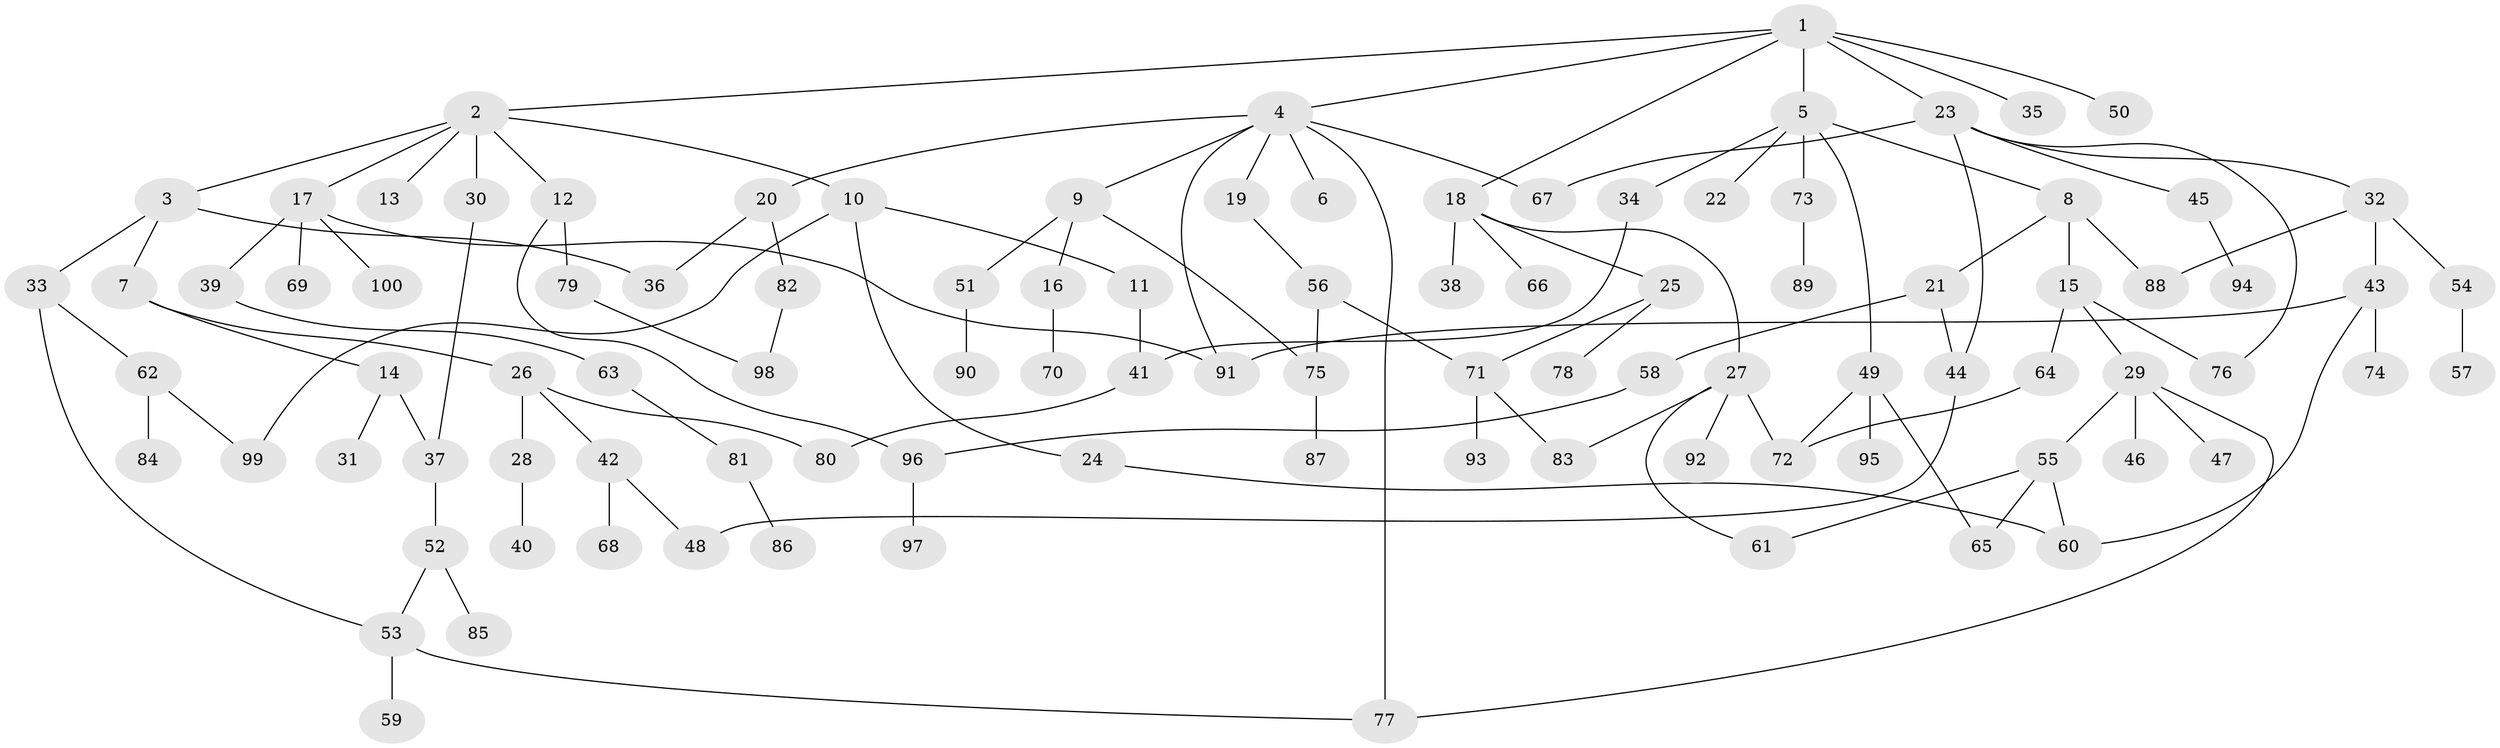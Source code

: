 // Generated by graph-tools (version 1.1) at 2025/11/02/21/25 10:11:06]
// undirected, 100 vertices, 125 edges
graph export_dot {
graph [start="1"]
  node [color=gray90,style=filled];
  1;
  2;
  3;
  4;
  5;
  6;
  7;
  8;
  9;
  10;
  11;
  12;
  13;
  14;
  15;
  16;
  17;
  18;
  19;
  20;
  21;
  22;
  23;
  24;
  25;
  26;
  27;
  28;
  29;
  30;
  31;
  32;
  33;
  34;
  35;
  36;
  37;
  38;
  39;
  40;
  41;
  42;
  43;
  44;
  45;
  46;
  47;
  48;
  49;
  50;
  51;
  52;
  53;
  54;
  55;
  56;
  57;
  58;
  59;
  60;
  61;
  62;
  63;
  64;
  65;
  66;
  67;
  68;
  69;
  70;
  71;
  72;
  73;
  74;
  75;
  76;
  77;
  78;
  79;
  80;
  81;
  82;
  83;
  84;
  85;
  86;
  87;
  88;
  89;
  90;
  91;
  92;
  93;
  94;
  95;
  96;
  97;
  98;
  99;
  100;
  1 -- 2;
  1 -- 4;
  1 -- 5;
  1 -- 18;
  1 -- 23;
  1 -- 35;
  1 -- 50;
  2 -- 3;
  2 -- 10;
  2 -- 12;
  2 -- 13;
  2 -- 17;
  2 -- 30;
  3 -- 7;
  3 -- 33;
  3 -- 36;
  4 -- 6;
  4 -- 9;
  4 -- 19;
  4 -- 20;
  4 -- 77;
  4 -- 67;
  4 -- 91;
  5 -- 8;
  5 -- 22;
  5 -- 34;
  5 -- 49;
  5 -- 73;
  7 -- 14;
  7 -- 26;
  8 -- 15;
  8 -- 21;
  8 -- 88;
  9 -- 16;
  9 -- 51;
  9 -- 75;
  10 -- 11;
  10 -- 24;
  10 -- 99;
  11 -- 41;
  12 -- 79;
  12 -- 96;
  14 -- 31;
  14 -- 37;
  15 -- 29;
  15 -- 64;
  15 -- 76;
  16 -- 70;
  17 -- 39;
  17 -- 69;
  17 -- 91;
  17 -- 100;
  18 -- 25;
  18 -- 27;
  18 -- 38;
  18 -- 66;
  19 -- 56;
  20 -- 82;
  20 -- 36;
  21 -- 58;
  21 -- 44;
  23 -- 32;
  23 -- 44;
  23 -- 45;
  23 -- 67;
  23 -- 76;
  24 -- 60;
  25 -- 78;
  25 -- 71;
  26 -- 28;
  26 -- 42;
  26 -- 80;
  27 -- 61;
  27 -- 83;
  27 -- 92;
  27 -- 72;
  28 -- 40;
  29 -- 46;
  29 -- 47;
  29 -- 55;
  29 -- 77;
  30 -- 37;
  32 -- 43;
  32 -- 54;
  32 -- 88;
  33 -- 53;
  33 -- 62;
  34 -- 41;
  37 -- 52;
  39 -- 63;
  41 -- 80;
  42 -- 48;
  42 -- 68;
  43 -- 74;
  43 -- 60;
  43 -- 91;
  44 -- 48;
  45 -- 94;
  49 -- 65;
  49 -- 95;
  49 -- 72;
  51 -- 90;
  52 -- 85;
  52 -- 53;
  53 -- 59;
  53 -- 77;
  54 -- 57;
  55 -- 60;
  55 -- 65;
  55 -- 61;
  56 -- 71;
  56 -- 75;
  58 -- 96;
  62 -- 84;
  62 -- 99;
  63 -- 81;
  64 -- 72;
  71 -- 93;
  71 -- 83;
  73 -- 89;
  75 -- 87;
  79 -- 98;
  81 -- 86;
  82 -- 98;
  96 -- 97;
}
